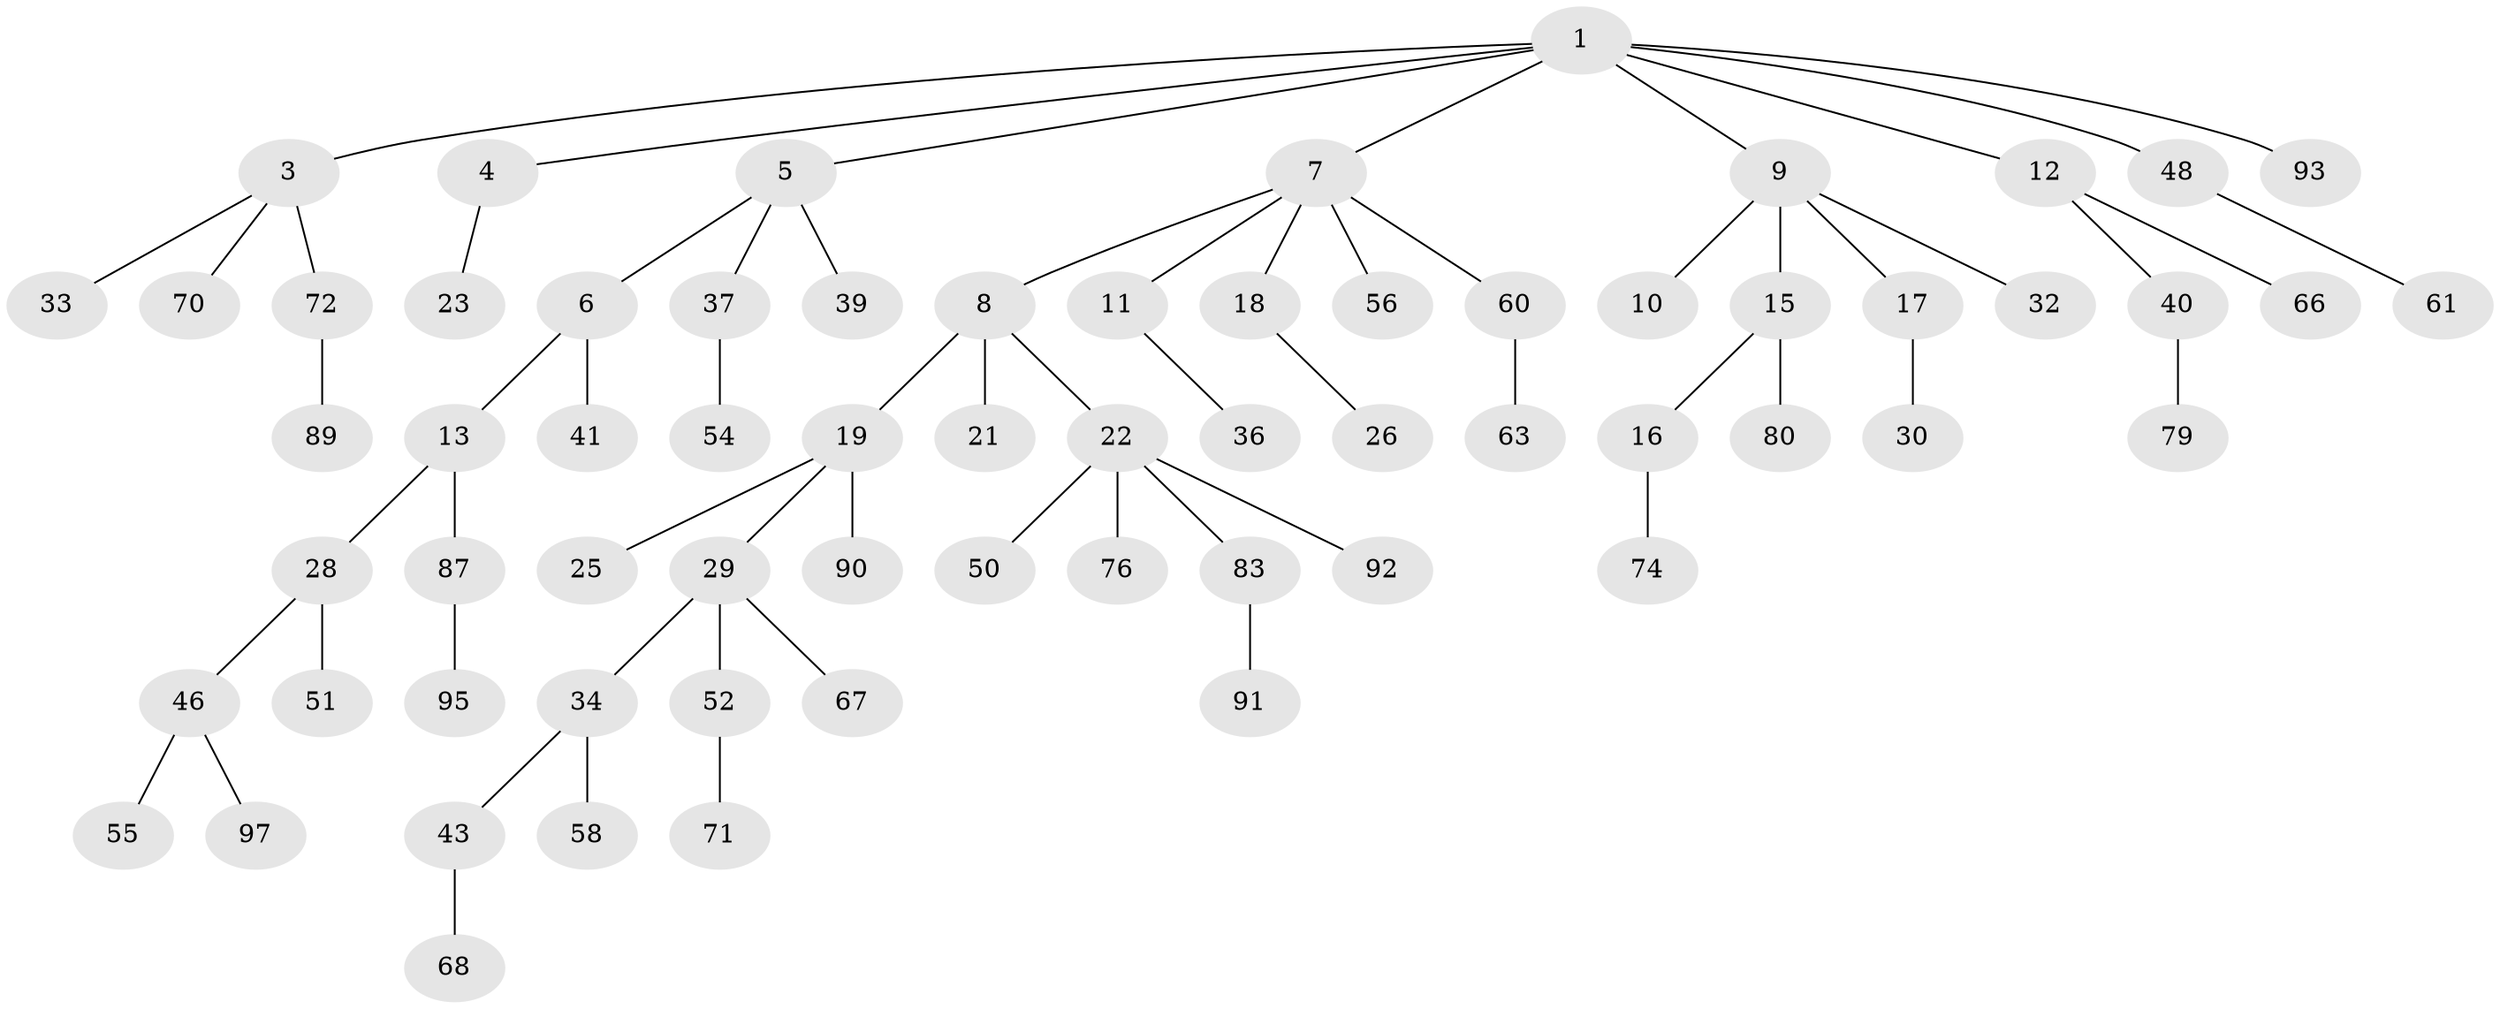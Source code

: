 // original degree distribution, {3: 0.11, 7: 0.01, 4: 0.09, 5: 0.02, 6: 0.02, 2: 0.25, 1: 0.5}
// Generated by graph-tools (version 1.1) at 2025/38/02/21/25 10:38:56]
// undirected, 65 vertices, 64 edges
graph export_dot {
graph [start="1"]
  node [color=gray90,style=filled];
  1 [super="+2"];
  3 [super="+49"];
  4 [super="+81"];
  5 [super="+75"];
  6 [super="+38"];
  7 [super="+44"];
  8 [super="+14"];
  9 [super="+98"];
  10 [super="+24"];
  11;
  12 [super="+20"];
  13 [super="+69"];
  15 [super="+73"];
  16 [super="+77"];
  17 [super="+47"];
  18;
  19 [super="+27"];
  21;
  22 [super="+59"];
  23 [super="+88"];
  25 [super="+31"];
  26 [super="+65"];
  28 [super="+35"];
  29 [super="+42"];
  30 [super="+78"];
  32 [super="+86"];
  33;
  34 [super="+45"];
  36;
  37 [super="+62"];
  39;
  40 [super="+82"];
  41;
  43;
  46 [super="+53"];
  48;
  50;
  51 [super="+64"];
  52 [super="+57"];
  54;
  55;
  56 [super="+99"];
  58;
  60;
  61 [super="+94"];
  63;
  66;
  67 [super="+100"];
  68;
  70;
  71;
  72 [super="+85"];
  74;
  76;
  79;
  80;
  83 [super="+84"];
  87 [super="+96"];
  89;
  90;
  91;
  92;
  93;
  95;
  97;
  1 -- 7;
  1 -- 48;
  1 -- 3;
  1 -- 4;
  1 -- 5;
  1 -- 9;
  1 -- 12;
  1 -- 93;
  3 -- 33;
  3 -- 70;
  3 -- 72;
  4 -- 23;
  5 -- 6;
  5 -- 37;
  5 -- 39;
  6 -- 13;
  6 -- 41;
  7 -- 8;
  7 -- 11;
  7 -- 18;
  7 -- 60;
  7 -- 56;
  8 -- 19;
  8 -- 21;
  8 -- 22;
  9 -- 10;
  9 -- 15;
  9 -- 17;
  9 -- 32;
  11 -- 36;
  12 -- 40;
  12 -- 66;
  13 -- 28;
  13 -- 87;
  15 -- 16;
  15 -- 80;
  16 -- 74;
  17 -- 30;
  18 -- 26;
  19 -- 25;
  19 -- 29;
  19 -- 90;
  22 -- 50;
  22 -- 92;
  22 -- 83;
  22 -- 76;
  28 -- 46;
  28 -- 51;
  29 -- 34;
  29 -- 67;
  29 -- 52;
  34 -- 43;
  34 -- 58;
  37 -- 54;
  40 -- 79;
  43 -- 68;
  46 -- 55;
  46 -- 97;
  48 -- 61;
  52 -- 71;
  60 -- 63;
  72 -- 89;
  83 -- 91;
  87 -- 95;
}
